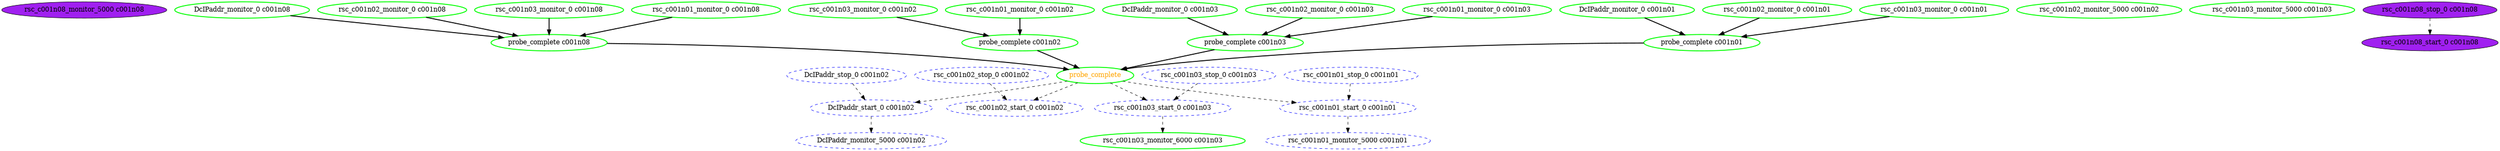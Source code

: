 digraph "g" {
	size = "30,30"
"rsc_c001n08_monitor_5000 c001n08" [ font_color=black style=filled fillcolor=purple ]
"DcIPaddr_monitor_5000 c001n02" [ style="dashed" color="blue" fontcolor="black" ]
"rsc_c001n02_monitor_5000 c001n02" [ style=bold color="green" fontcolor="black" ]
"rsc_c001n03_monitor_5000 c001n03" [ style=bold color="green" fontcolor="black" ]
"rsc_c001n01_monitor_5000 c001n01" [ style="dashed" color="blue" fontcolor="black" ]
"probe_complete" [ style=bold color="green" fontcolor="orange" ]
"probe_complete c001n08" [ style=bold color="green" fontcolor="black" ]
"DcIPaddr_monitor_0 c001n08" [ style=bold color="green" fontcolor="black" ]
"rsc_c001n02_monitor_0 c001n08" [ style=bold color="green" fontcolor="black" ]
"rsc_c001n03_monitor_0 c001n08" [ style=bold color="green" fontcolor="black" ]
"rsc_c001n01_monitor_0 c001n08" [ style=bold color="green" fontcolor="black" ]
"probe_complete c001n02" [ style=bold color="green" fontcolor="black" ]
"rsc_c001n03_monitor_0 c001n02" [ style=bold color="green" fontcolor="black" ]
"rsc_c001n01_monitor_0 c001n02" [ style=bold color="green" fontcolor="black" ]
"probe_complete c001n03" [ style=bold color="green" fontcolor="black" ]
"DcIPaddr_monitor_0 c001n03" [ style=bold color="green" fontcolor="black" ]
"rsc_c001n02_monitor_0 c001n03" [ style=bold color="green" fontcolor="black" ]
"rsc_c001n01_monitor_0 c001n03" [ style=bold color="green" fontcolor="black" ]
"probe_complete c001n01" [ style=bold color="green" fontcolor="black" ]
"DcIPaddr_monitor_0 c001n01" [ style=bold color="green" fontcolor="black" ]
"rsc_c001n02_monitor_0 c001n01" [ style=bold color="green" fontcolor="black" ]
"rsc_c001n03_monitor_0 c001n01" [ style=bold color="green" fontcolor="black" ]
"DcIPaddr_stop_0 c001n02" [ style="dashed" color="blue" fontcolor="black" ]
"DcIPaddr_start_0 c001n02" [ style="dashed" color="blue" fontcolor="black" ]
"rsc_c001n02_stop_0 c001n02" [ style="dashed" color="blue" fontcolor="black" ]
"rsc_c001n02_start_0 c001n02" [ style="dashed" color="blue" fontcolor="black" ]
"rsc_c001n03_stop_0 c001n03" [ style="dashed" color="blue" fontcolor="black" ]
"rsc_c001n03_start_0 c001n03" [ style="dashed" color="blue" fontcolor="black" ]
"rsc_c001n03_monitor_6000 c001n03" [ style=bold color="green" fontcolor="black" ]
"rsc_c001n01_stop_0 c001n01" [ style="dashed" color="blue" fontcolor="black" ]
"rsc_c001n01_start_0 c001n01" [ style="dashed" color="blue" fontcolor="black" ]
"rsc_c001n08_stop_0 c001n08" [ font_color=black style=filled fillcolor=purple ]
"rsc_c001n08_start_0 c001n08" [ font_color=black style=filled fillcolor=purple ]
"DcIPaddr_start_0 c001n02" -> "DcIPaddr_monitor_5000 c001n02" [ style = dashed]
"rsc_c001n01_start_0 c001n01" -> "rsc_c001n01_monitor_5000 c001n01" [ style = dashed]
"probe_complete c001n08" -> "probe_complete" [ style = bold]
"probe_complete c001n02" -> "probe_complete" [ style = bold]
"probe_complete c001n03" -> "probe_complete" [ style = bold]
"probe_complete c001n01" -> "probe_complete" [ style = bold]
"DcIPaddr_monitor_0 c001n08" -> "probe_complete c001n08" [ style = bold]
"rsc_c001n02_monitor_0 c001n08" -> "probe_complete c001n08" [ style = bold]
"rsc_c001n03_monitor_0 c001n08" -> "probe_complete c001n08" [ style = bold]
"rsc_c001n01_monitor_0 c001n08" -> "probe_complete c001n08" [ style = bold]
"rsc_c001n03_monitor_0 c001n02" -> "probe_complete c001n02" [ style = bold]
"rsc_c001n01_monitor_0 c001n02" -> "probe_complete c001n02" [ style = bold]
"DcIPaddr_monitor_0 c001n03" -> "probe_complete c001n03" [ style = bold]
"rsc_c001n02_monitor_0 c001n03" -> "probe_complete c001n03" [ style = bold]
"rsc_c001n01_monitor_0 c001n03" -> "probe_complete c001n03" [ style = bold]
"DcIPaddr_monitor_0 c001n01" -> "probe_complete c001n01" [ style = bold]
"rsc_c001n02_monitor_0 c001n01" -> "probe_complete c001n01" [ style = bold]
"rsc_c001n03_monitor_0 c001n01" -> "probe_complete c001n01" [ style = bold]
"probe_complete" -> "DcIPaddr_start_0 c001n02" [ style = dashed]
"DcIPaddr_stop_0 c001n02" -> "DcIPaddr_start_0 c001n02" [ style = dashed]
"probe_complete" -> "rsc_c001n02_start_0 c001n02" [ style = dashed]
"rsc_c001n02_stop_0 c001n02" -> "rsc_c001n02_start_0 c001n02" [ style = dashed]
"probe_complete" -> "rsc_c001n03_start_0 c001n03" [ style = dashed]
"rsc_c001n03_stop_0 c001n03" -> "rsc_c001n03_start_0 c001n03" [ style = dashed]
"rsc_c001n03_start_0 c001n03" -> "rsc_c001n03_monitor_6000 c001n03" [ style = dashed]
"probe_complete" -> "rsc_c001n01_start_0 c001n01" [ style = dashed]
"rsc_c001n01_stop_0 c001n01" -> "rsc_c001n01_start_0 c001n01" [ style = dashed]
"rsc_c001n08_stop_0 c001n08" -> "rsc_c001n08_start_0 c001n08" [ style = dashed]
}
